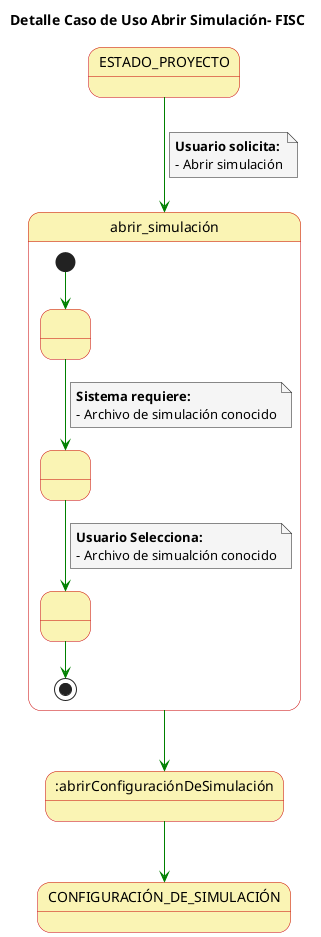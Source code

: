 @startuml

skinparam state {
  BackgroundColor #faf4b4
  BorderColor #c90000
}

skinparam note {
  BackgroundColor #f5f5f5
}

skinparam linetype polyline

title Detalle Caso de Uso Abrir Simulación- FISC


ESTADO_PROYECTO -[#green]-> abrir_simulación
note on link
  **Usuario solicita:**
  - Abrir simulación
end note

state abrir_simulación{
  state 1 as " "
  state 2 as " "
  state 3 as " "
  
  [*] -[#green]-> 1
  1 -[#green]-> 2
  note on link
      **Sistema requiere:**
      - Archivo de simulación conocido
  end note
  2 -[#green]-> 3
  note on link
    **Usuario Selecciona:**
    - Archivo de simualción conocido
  end note
 
  3 -[#green]-> [*]
}

abrir_simulación-[#green]-> :abrirConfiguraciónDeSimulación

:abrirConfiguraciónDeSimulación-[#green]-> CONFIGURACIÓN_DE_SIMULACIÓN

@enduml